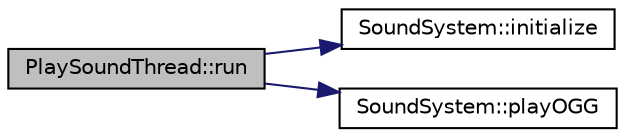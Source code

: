 digraph G
{
  edge [fontname="Helvetica",fontsize="10",labelfontname="Helvetica",labelfontsize="10"];
  node [fontname="Helvetica",fontsize="10",shape=record];
  rankdir="LR";
  Node1 [label="PlaySoundThread::run",height=0.2,width=0.4,color="black", fillcolor="grey75", style="filled" fontcolor="black"];
  Node1 -> Node2 [color="midnightblue",fontsize="10",style="solid",fontname="Helvetica"];
  Node2 [label="SoundSystem::initialize",height=0.2,width=0.4,color="black", fillcolor="white", style="filled",URL="$classSoundSystem.html#a836899b0d84385d0aa865023a2cbe356"];
  Node1 -> Node3 [color="midnightblue",fontsize="10",style="solid",fontname="Helvetica"];
  Node3 [label="SoundSystem::playOGG",height=0.2,width=0.4,color="black", fillcolor="white", style="filled",URL="$classSoundSystem.html#aa45061813735efe3ce09966ef878f492"];
}
